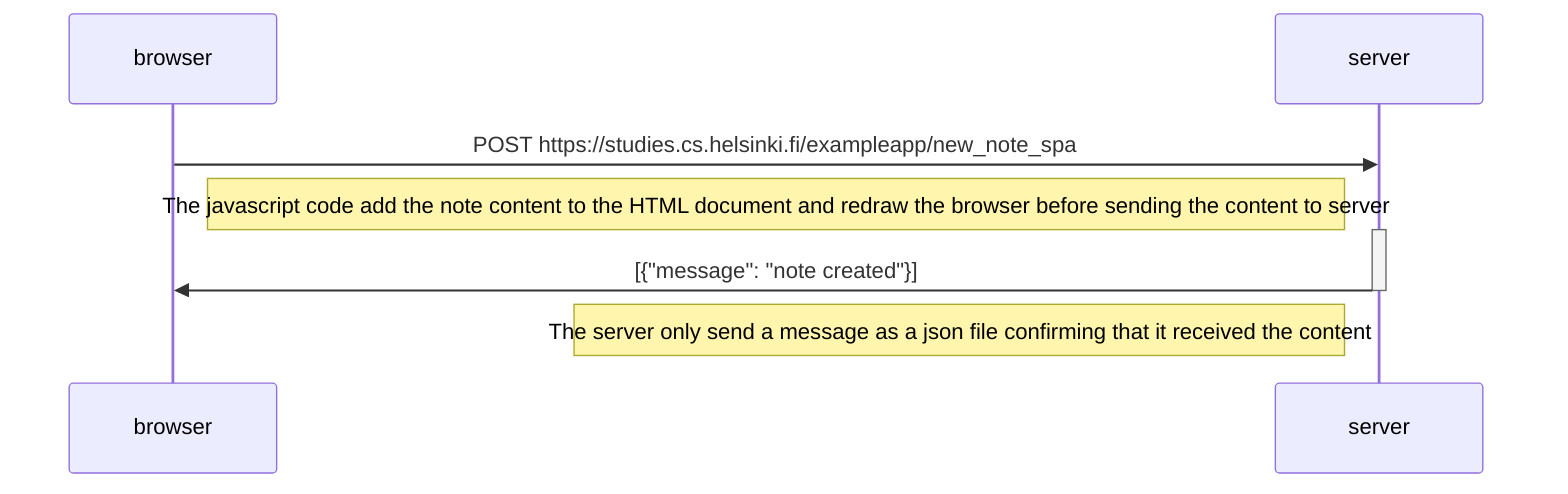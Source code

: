 sequenceDiagram
participant browser
participant server

browser->>server: POST https://studies.cs.helsinki.fi/exampleapp/new_note_spa
Note right of browser: The javascript code add the note content to the HTML document and redraw the browser before sending the content to server
activate server
server->>browser: [{"message": "note created"}]
deactivate server
Note left of server: The server only send a message as a json file confirming that it received the content
